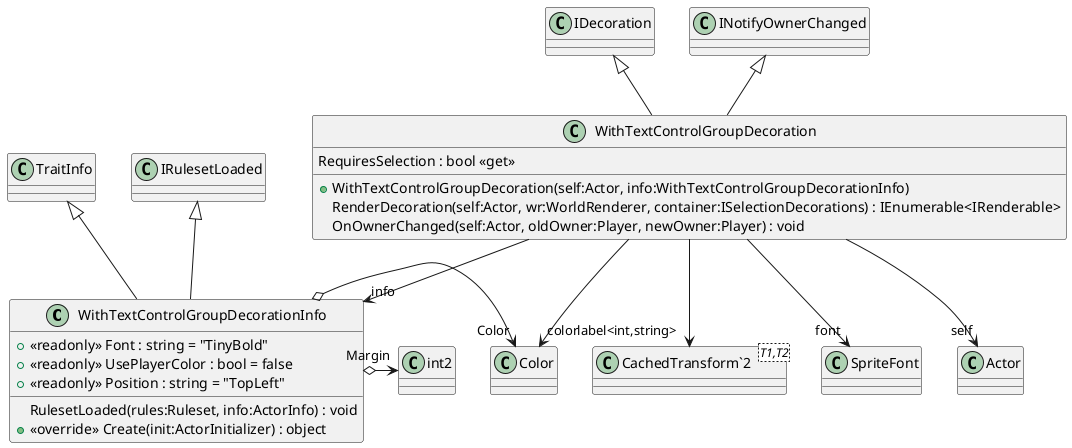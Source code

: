 @startuml
class WithTextControlGroupDecorationInfo {
    + <<readonly>> Font : string = "TinyBold"
    + <<readonly>> UsePlayerColor : bool = false
    + <<readonly>> Position : string = "TopLeft"
    RulesetLoaded(rules:Ruleset, info:ActorInfo) : void
    + <<override>> Create(init:ActorInitializer) : object
}
class WithTextControlGroupDecoration {
    + WithTextControlGroupDecoration(self:Actor, info:WithTextControlGroupDecorationInfo)
    RequiresSelection : bool <<get>>
    RenderDecoration(self:Actor, wr:WorldRenderer, container:ISelectionDecorations) : IEnumerable<IRenderable>
    OnOwnerChanged(self:Actor, oldOwner:Player, newOwner:Player) : void
}
class "CachedTransform`2"<T1,T2> {
}
TraitInfo <|-- WithTextControlGroupDecorationInfo
IRulesetLoaded <|-- WithTextControlGroupDecorationInfo
WithTextControlGroupDecorationInfo o-> "Color" Color
WithTextControlGroupDecorationInfo o-> "Margin" int2
IDecoration <|-- WithTextControlGroupDecoration
INotifyOwnerChanged <|-- WithTextControlGroupDecoration
WithTextControlGroupDecoration --> "info" WithTextControlGroupDecorationInfo
WithTextControlGroupDecoration --> "font" SpriteFont
WithTextControlGroupDecoration --> "self" Actor
WithTextControlGroupDecoration --> "label<int,string>" "CachedTransform`2"
WithTextControlGroupDecoration --> "color" Color
@enduml
